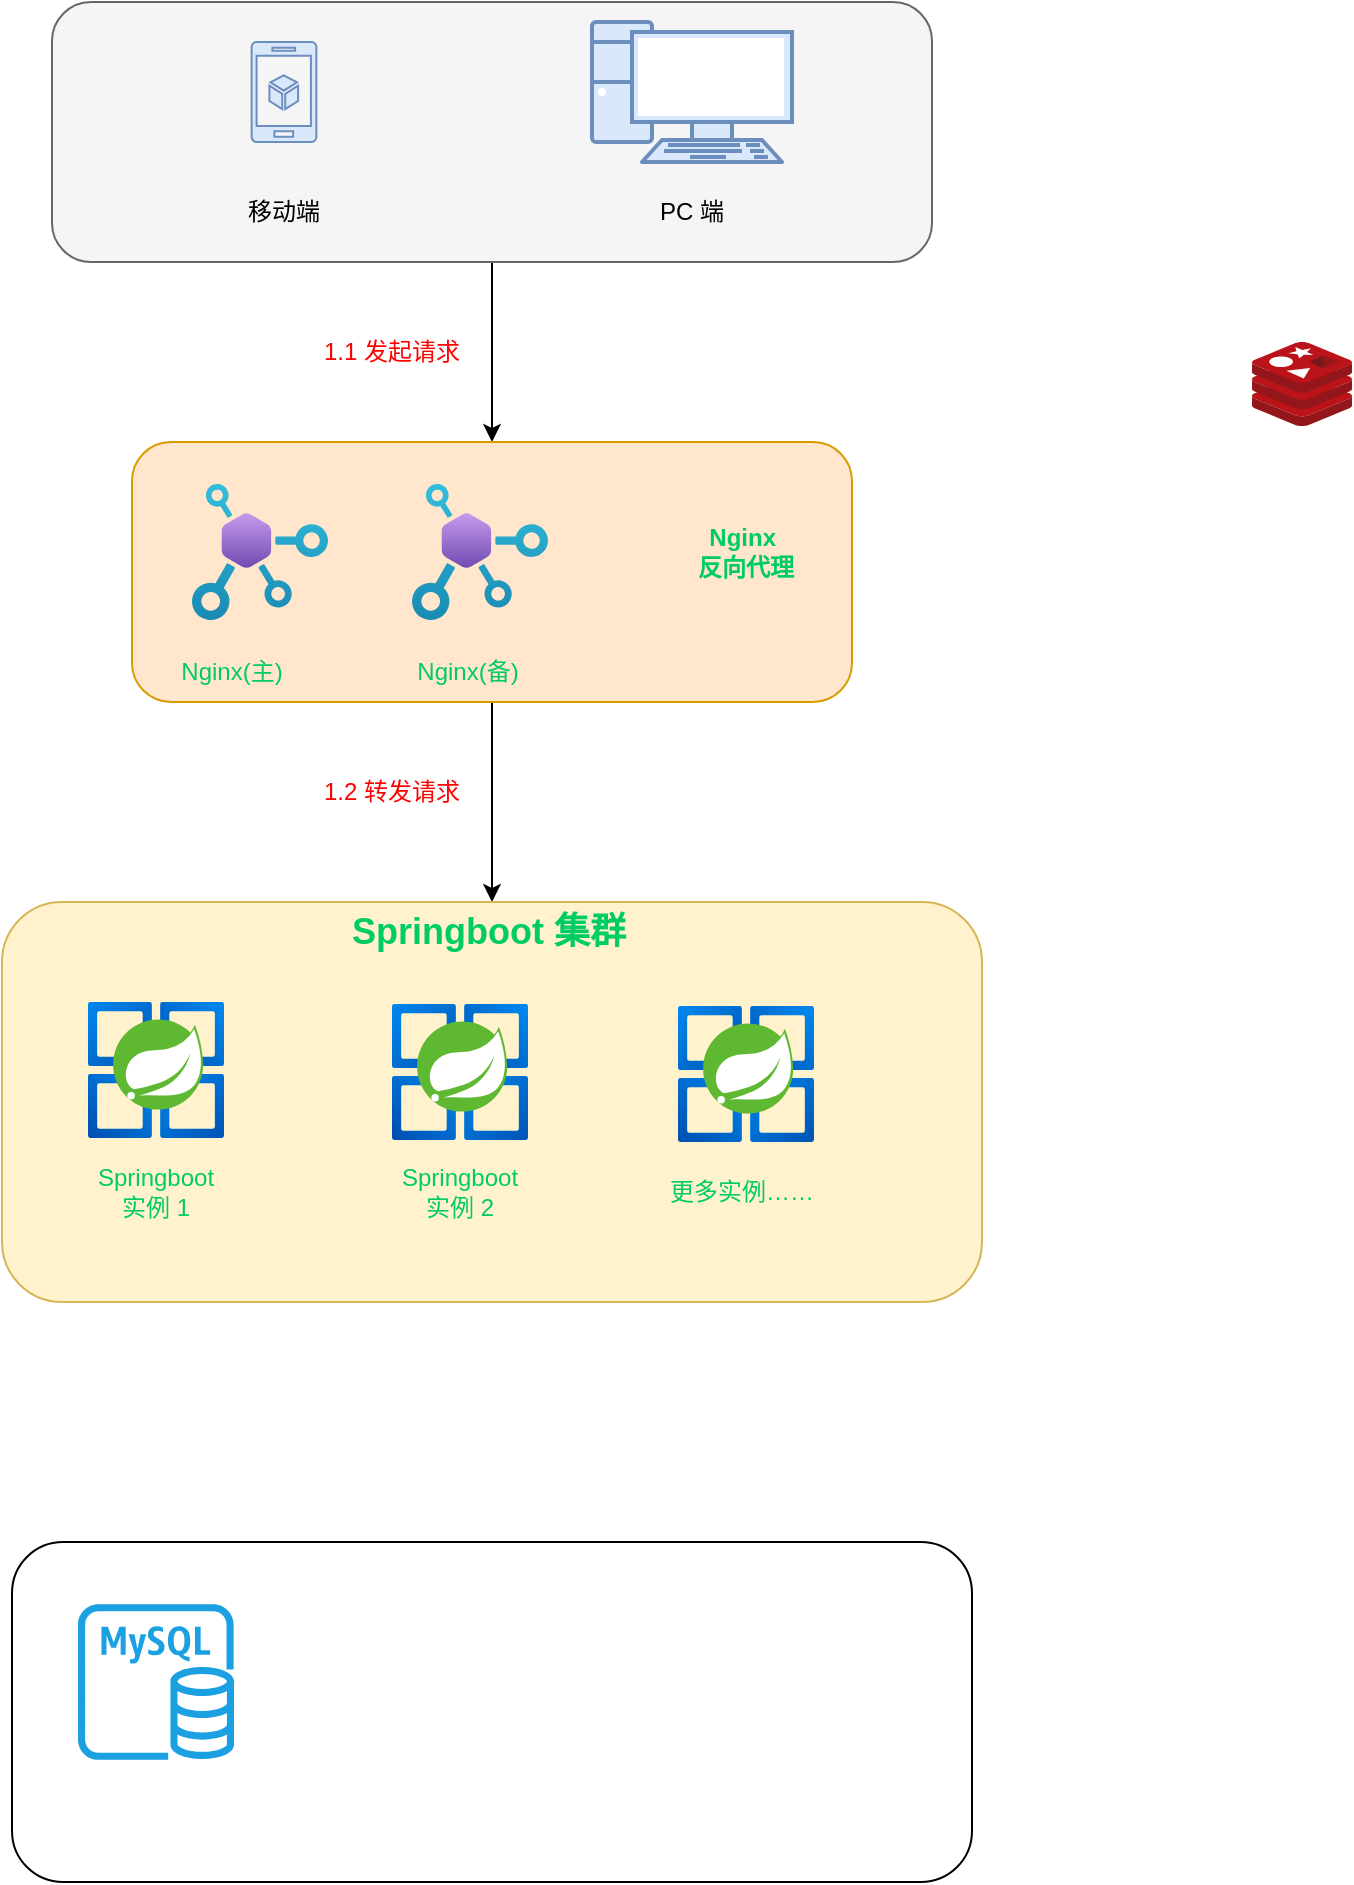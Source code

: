 <mxfile version="28.2.3">
  <diagram name="第 1 页" id="tTlVcQ1cAwbXniXDSvdo">
    <mxGraphModel dx="794" dy="627" grid="1" gridSize="10" guides="1" tooltips="1" connect="1" arrows="1" fold="1" page="1" pageScale="1" pageWidth="827" pageHeight="1169" math="0" shadow="0">
      <root>
        <mxCell id="0" />
        <mxCell id="1" parent="0" />
        <mxCell id="rX6SQ9fx1u3YeUK6PX-3-27" value="" style="rounded=1;whiteSpace=wrap;html=1;" vertex="1" parent="1">
          <mxGeometry x="120" y="820" width="480" height="170" as="geometry" />
        </mxCell>
        <mxCell id="rX6SQ9fx1u3YeUK6PX-3-2" value="" style="image;sketch=0;aspect=fixed;html=1;points=[];align=center;fontSize=12;image=img/lib/mscae/Cache_Redis_Product.svg;" vertex="1" parent="1">
          <mxGeometry x="740" y="220" width="50" height="42" as="geometry" />
        </mxCell>
        <mxCell id="rX6SQ9fx1u3YeUK6PX-3-13" style="edgeStyle=orthogonalEdgeStyle;rounded=0;orthogonalLoop=1;jettySize=auto;html=1;entryX=0.5;entryY=0;entryDx=0;entryDy=0;" edge="1" parent="1" source="rX6SQ9fx1u3YeUK6PX-3-4" target="rX6SQ9fx1u3YeUK6PX-3-7">
          <mxGeometry relative="1" as="geometry" />
        </mxCell>
        <mxCell id="rX6SQ9fx1u3YeUK6PX-3-4" value="" style="rounded=1;whiteSpace=wrap;html=1;fillColor=#f5f5f5;strokeColor=#666666;fontColor=#333333;" vertex="1" parent="1">
          <mxGeometry x="140" y="50" width="440" height="130" as="geometry" />
        </mxCell>
        <mxCell id="rX6SQ9fx1u3YeUK6PX-3-1" value="" style="verticalLabelPosition=bottom;html=1;verticalAlign=top;align=center;strokeColor=#6c8ebf;fillColor=#dae8fc;shape=mxgraph.azure.mobile_services;pointerEvents=1;" vertex="1" parent="1">
          <mxGeometry x="239.75" y="70" width="32.5" height="50" as="geometry" />
        </mxCell>
        <mxCell id="rX6SQ9fx1u3YeUK6PX-3-3" value="" style="verticalAlign=top;verticalLabelPosition=bottom;labelPosition=center;align=center;html=1;outlineConnect=0;fillColor=#dae8fc;strokeColor=#6c8ebf;gradientDirection=north;strokeWidth=2;shape=mxgraph.networks.pc;" vertex="1" parent="1">
          <mxGeometry x="410" y="60" width="100" height="70" as="geometry" />
        </mxCell>
        <mxCell id="rX6SQ9fx1u3YeUK6PX-3-5" value="移动端" style="text;html=1;align=center;verticalAlign=middle;whiteSpace=wrap;rounded=0;" vertex="1" parent="1">
          <mxGeometry x="226" y="140" width="60" height="30" as="geometry" />
        </mxCell>
        <mxCell id="rX6SQ9fx1u3YeUK6PX-3-6" value="PC 端" style="text;html=1;align=center;verticalAlign=middle;whiteSpace=wrap;rounded=0;" vertex="1" parent="1">
          <mxGeometry x="430" y="140" width="60" height="30" as="geometry" />
        </mxCell>
        <mxCell id="rX6SQ9fx1u3YeUK6PX-3-20" style="edgeStyle=orthogonalEdgeStyle;rounded=0;orthogonalLoop=1;jettySize=auto;html=1;entryX=0.5;entryY=0;entryDx=0;entryDy=0;" edge="1" parent="1" source="rX6SQ9fx1u3YeUK6PX-3-7" target="rX6SQ9fx1u3YeUK6PX-3-15">
          <mxGeometry relative="1" as="geometry" />
        </mxCell>
        <mxCell id="rX6SQ9fx1u3YeUK6PX-3-7" value="" style="rounded=1;whiteSpace=wrap;html=1;fillColor=#ffe6cc;strokeColor=#d79b00;" vertex="1" parent="1">
          <mxGeometry x="180" y="270" width="360" height="130" as="geometry" />
        </mxCell>
        <mxCell id="rX6SQ9fx1u3YeUK6PX-3-10" value="" style="image;aspect=fixed;html=1;points=[];align=center;fontSize=12;image=img/lib/azure2/web/API_Center.svg;" vertex="1" parent="1">
          <mxGeometry x="210" y="291" width="68" height="68" as="geometry" />
        </mxCell>
        <mxCell id="rX6SQ9fx1u3YeUK6PX-3-11" value="&lt;font style=&quot;color: rgb(0, 204, 102);&quot;&gt;Nginx&amp;nbsp;&lt;/font&gt;&lt;div&gt;&lt;font style=&quot;color: rgb(0, 204, 102);&quot;&gt;反向代理&lt;/font&gt;&lt;/div&gt;" style="text;html=1;align=center;verticalAlign=middle;whiteSpace=wrap;rounded=0;fontStyle=1" vertex="1" parent="1">
          <mxGeometry x="434" y="295" width="106" height="60" as="geometry" />
        </mxCell>
        <mxCell id="rX6SQ9fx1u3YeUK6PX-3-14" value="&lt;font style=&quot;color: rgb(255, 0, 0);&quot;&gt;1.1 发起请求&lt;/font&gt;" style="text;html=1;align=center;verticalAlign=middle;whiteSpace=wrap;rounded=0;" vertex="1" parent="1">
          <mxGeometry x="260" y="210" width="100" height="30" as="geometry" />
        </mxCell>
        <mxCell id="rX6SQ9fx1u3YeUK6PX-3-15" value="" style="rounded=1;whiteSpace=wrap;html=1;fillColor=#fff2cc;strokeColor=#d6b656;" vertex="1" parent="1">
          <mxGeometry x="115" y="500" width="490" height="200" as="geometry" />
        </mxCell>
        <mxCell id="rX6SQ9fx1u3YeUK6PX-3-8" value="" style="image;aspect=fixed;html=1;points=[];align=center;fontSize=12;image=img/lib/azure2/compute/Azure_Spring_Cloud.svg;" vertex="1" parent="1">
          <mxGeometry x="158" y="550" width="68" height="68" as="geometry" />
        </mxCell>
        <mxCell id="rX6SQ9fx1u3YeUK6PX-3-16" value="" style="image;aspect=fixed;html=1;points=[];align=center;fontSize=12;image=img/lib/azure2/compute/Azure_Spring_Cloud.svg;" vertex="1" parent="1">
          <mxGeometry x="310" y="551" width="68" height="68" as="geometry" />
        </mxCell>
        <mxCell id="rX6SQ9fx1u3YeUK6PX-3-17" value="" style="image;aspect=fixed;html=1;points=[];align=center;fontSize=12;image=img/lib/azure2/web/API_Center.svg;" vertex="1" parent="1">
          <mxGeometry x="320" y="291" width="68" height="68" as="geometry" />
        </mxCell>
        <mxCell id="rX6SQ9fx1u3YeUK6PX-3-18" value="Nginx(主)" style="text;html=1;align=center;verticalAlign=middle;whiteSpace=wrap;rounded=0;fontColor=#00CC66;" vertex="1" parent="1">
          <mxGeometry x="200" y="370" width="60" height="30" as="geometry" />
        </mxCell>
        <mxCell id="rX6SQ9fx1u3YeUK6PX-3-19" value="Nginx(备)" style="text;html=1;align=center;verticalAlign=middle;whiteSpace=wrap;rounded=0;fontColor=#00CC66;" vertex="1" parent="1">
          <mxGeometry x="318" y="370" width="60" height="30" as="geometry" />
        </mxCell>
        <mxCell id="rX6SQ9fx1u3YeUK6PX-3-21" value="&lt;font style=&quot;color: rgb(255, 0, 0);&quot;&gt;1.2 转发请求&lt;/font&gt;" style="text;html=1;align=center;verticalAlign=middle;whiteSpace=wrap;rounded=0;" vertex="1" parent="1">
          <mxGeometry x="260" y="430" width="100" height="30" as="geometry" />
        </mxCell>
        <mxCell id="rX6SQ9fx1u3YeUK6PX-3-22" value="&lt;font style=&quot;color: rgb(0, 204, 102); font-size: 18px;&quot;&gt;&lt;b style=&quot;&quot;&gt;Springboot 集群&lt;/b&gt;&lt;/font&gt;" style="text;html=1;align=center;verticalAlign=middle;whiteSpace=wrap;rounded=0;" vertex="1" parent="1">
          <mxGeometry x="286" y="500" width="145" height="30" as="geometry" />
        </mxCell>
        <mxCell id="rX6SQ9fx1u3YeUK6PX-3-23" value="Springboot 实例 1" style="text;html=1;align=center;verticalAlign=middle;whiteSpace=wrap;rounded=0;fontColor=#00CC66;" vertex="1" parent="1">
          <mxGeometry x="162" y="630" width="60" height="30" as="geometry" />
        </mxCell>
        <mxCell id="rX6SQ9fx1u3YeUK6PX-3-24" value="Springboot 实例 2" style="text;html=1;align=center;verticalAlign=middle;whiteSpace=wrap;rounded=0;fontColor=#00CC66;" vertex="1" parent="1">
          <mxGeometry x="314" y="630" width="60" height="30" as="geometry" />
        </mxCell>
        <mxCell id="rX6SQ9fx1u3YeUK6PX-3-25" value="" style="image;aspect=fixed;html=1;points=[];align=center;fontSize=12;image=img/lib/azure2/compute/Azure_Spring_Cloud.svg;" vertex="1" parent="1">
          <mxGeometry x="453" y="552" width="68" height="68" as="geometry" />
        </mxCell>
        <mxCell id="rX6SQ9fx1u3YeUK6PX-3-26" value="更多实例……" style="text;html=1;align=center;verticalAlign=middle;whiteSpace=wrap;rounded=0;fontColor=#00CC66;" vertex="1" parent="1">
          <mxGeometry x="430" y="630" width="110" height="30" as="geometry" />
        </mxCell>
        <mxCell id="rX6SQ9fx1u3YeUK6PX-3-9" value="" style="sketch=0;outlineConnect=0;fillColor=#1ba1e2;strokeColor=#006EAF;dashed=0;verticalLabelPosition=bottom;verticalAlign=top;align=center;html=1;fontSize=12;fontStyle=0;aspect=fixed;pointerEvents=1;shape=mxgraph.aws4.rds_mysql_instance;fontColor=#ffffff;" vertex="1" parent="1">
          <mxGeometry x="153" y="851" width="78" height="78" as="geometry" />
        </mxCell>
      </root>
    </mxGraphModel>
  </diagram>
</mxfile>
